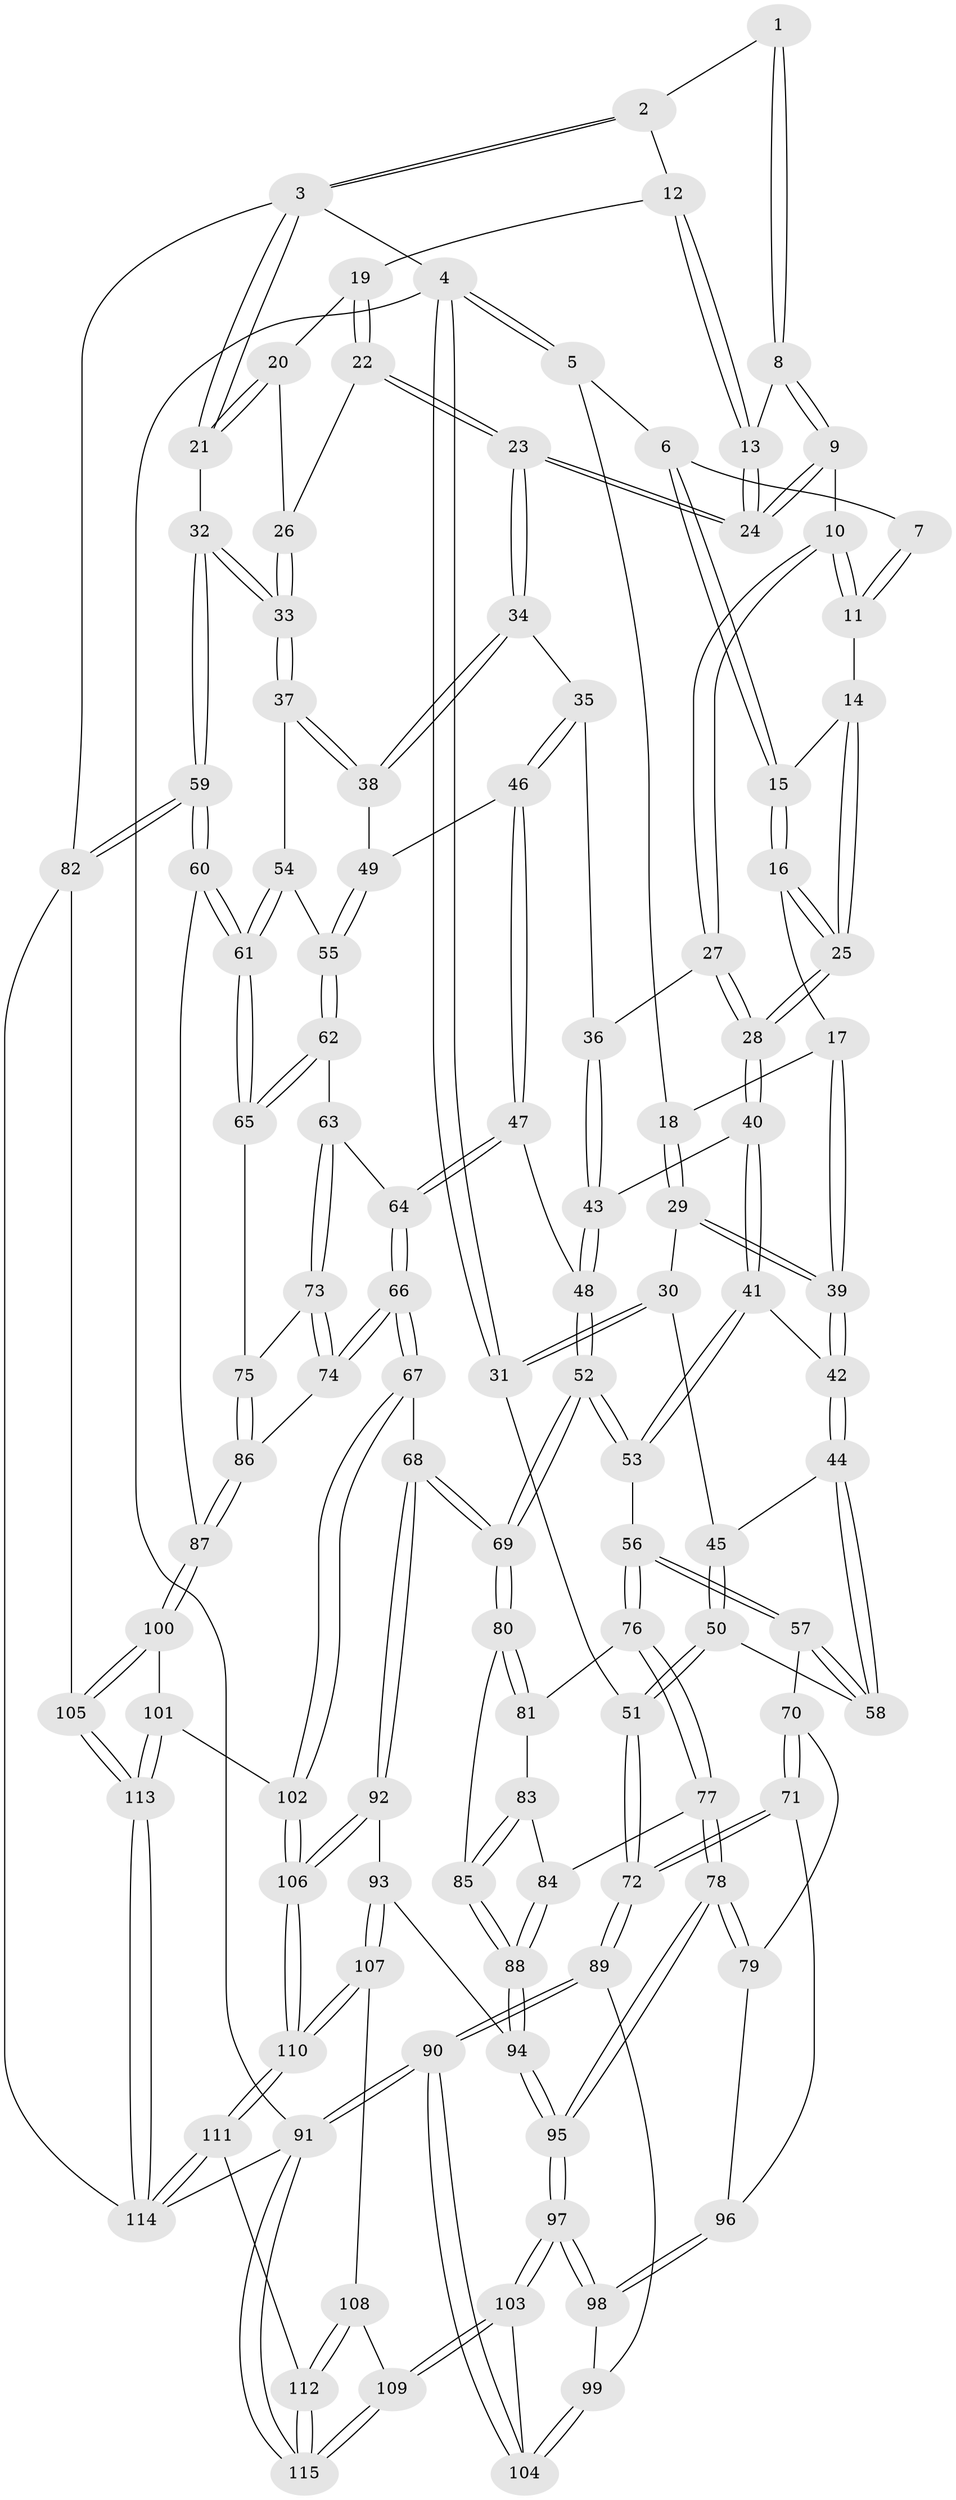// coarse degree distribution, {3: 0.11594202898550725, 5: 0.391304347826087, 6: 0.11594202898550725, 8: 0.014492753623188406, 4: 0.34782608695652173, 7: 0.014492753623188406}
// Generated by graph-tools (version 1.1) at 2025/52/02/27/25 19:52:39]
// undirected, 115 vertices, 284 edges
graph export_dot {
graph [start="1"]
  node [color=gray90,style=filled];
  1 [pos="+0.6108662296613621+0"];
  2 [pos="+0.7267771047177742+0"];
  3 [pos="+1+0"];
  4 [pos="+0+0"];
  5 [pos="+0.14211877827147198+0"];
  6 [pos="+0.4930506341204332+0"];
  7 [pos="+0.584719910283423+0"];
  8 [pos="+0.6796822509964112+0.059129299499806214"];
  9 [pos="+0.5862324616706327+0.1517012754511974"];
  10 [pos="+0.5758232436744682+0.15548818277017434"];
  11 [pos="+0.5660409807712766+0.1452151834192869"];
  12 [pos="+0.794827830876481+0.08947953301329142"];
  13 [pos="+0.7651860105671653+0.10263987988764485"];
  14 [pos="+0.5085923225729811+0.10560756692370578"];
  15 [pos="+0.4426352664417067+0.02385443705861422"];
  16 [pos="+0.30878504812460705+0.1372886317678094"];
  17 [pos="+0.2963929197016491+0.1350601911903122"];
  18 [pos="+0.2170060839376315+0.09804116346356571"];
  19 [pos="+0.8227207941999554+0.08605200532591219"];
  20 [pos="+0.8862273094027524+0.07536021615870565"];
  21 [pos="+1+0"];
  22 [pos="+0.833429073282271+0.2176895984099692"];
  23 [pos="+0.7562178286359965+0.24707339101622086"];
  24 [pos="+0.7470499038615982+0.21913491383326558"];
  25 [pos="+0.37847621779052515+0.21878994107407373"];
  26 [pos="+0.8673003196651746+0.20770588524847255"];
  27 [pos="+0.5608927790286873+0.20058041834593673"];
  28 [pos="+0.40373121483782765+0.26311289985368136"];
  29 [pos="+0.12106995559147694+0.16823872964914663"];
  30 [pos="+0+0.2099176594712485"];
  31 [pos="+0+0.20850699459603209"];
  32 [pos="+1+0.34433294992664215"];
  33 [pos="+1+0.34254025934542076"];
  34 [pos="+0.7518792410611983+0.27447101577701083"];
  35 [pos="+0.6847662483057524+0.3093635900051844"];
  36 [pos="+0.5972724790775025+0.27938582779765564"];
  37 [pos="+0.8816649450013221+0.3787659786178741"];
  38 [pos="+0.8393454180477238+0.3622881950290858"];
  39 [pos="+0.22447180529282892+0.3388145442786213"];
  40 [pos="+0.4036271157507539+0.2645090639993196"];
  41 [pos="+0.31335105258881985+0.3844717207734797"];
  42 [pos="+0.23054550981108812+0.377953393603089"];
  43 [pos="+0.5214545967997226+0.37936824763988736"];
  44 [pos="+0.20764326476645872+0.39194485996230843"];
  45 [pos="+0.14657305824247713+0.3658483395763799"];
  46 [pos="+0.6585273896366676+0.43862508382420234"];
  47 [pos="+0.6485333429116645+0.44760945719860906"];
  48 [pos="+0.5303745750132846+0.4479593094331373"];
  49 [pos="+0.7283489042394431+0.4389642850827218"];
  50 [pos="+0.007166180874523979+0.426493180172456"];
  51 [pos="+0+0.4081126089649914"];
  52 [pos="+0.44551514078022464+0.5439457730151107"];
  53 [pos="+0.4021258120126586+0.5126031214539603"];
  54 [pos="+0.8592062385257202+0.4373285583737791"];
  55 [pos="+0.7906314709375721+0.5092638435986371"];
  56 [pos="+0.21476498645908063+0.5485755274985477"];
  57 [pos="+0.165550774254731+0.5179867680335812"];
  58 [pos="+0.16554777356310083+0.48839815223078437"];
  59 [pos="+1+0.678758360980082"];
  60 [pos="+0.9031850539647598+0.5992067976655614"];
  61 [pos="+0.8992655397043071+0.5973913850227456"];
  62 [pos="+0.7874690299105566+0.5300255867184955"];
  63 [pos="+0.7309914523967791+0.5561312499193836"];
  64 [pos="+0.6711897485541822+0.5133431002781386"];
  65 [pos="+0.8593476243951373+0.5921528374812152"];
  66 [pos="+0.5773316782993968+0.6643851979693467"];
  67 [pos="+0.5349799886922338+0.688385899277218"];
  68 [pos="+0.5025725033812264+0.6817093524498307"];
  69 [pos="+0.4495139701831984+0.5747778434831656"];
  70 [pos="+0.1647538451389648+0.5187590269692266"];
  71 [pos="+0+0.6064246325327363"];
  72 [pos="+0+0.5880278325039274"];
  73 [pos="+0.7270346993742958+0.5883402254123888"];
  74 [pos="+0.6881792981521385+0.6400766583040098"];
  75 [pos="+0.795182883083078+0.6343691468834358"];
  76 [pos="+0.23736143746929986+0.6033376316809838"];
  77 [pos="+0.1903926809086863+0.6617924434626558"];
  78 [pos="+0.15781304259142936+0.6819330913977425"];
  79 [pos="+0.14409633221278212+0.6717901258246401"];
  80 [pos="+0.3094891248627327+0.6290791075866158"];
  81 [pos="+0.2549536802373585+0.6161929413920103"];
  82 [pos="+1+0.7370284300922835"];
  83 [pos="+0.24794180571861107+0.6608914052866566"];
  84 [pos="+0.24370102426197082+0.6717218350800471"];
  85 [pos="+0.29472117992152275+0.6715936779916746"];
  86 [pos="+0.769644776457435+0.7004292096457352"];
  87 [pos="+0.7814356130436184+0.7427091615004296"];
  88 [pos="+0.27563763110554546+0.7630940200897964"];
  89 [pos="+0+0.6078372291404353"];
  90 [pos="+0+1"];
  91 [pos="+0+1"];
  92 [pos="+0.4614246855657723+0.7339194510702085"];
  93 [pos="+0.3011640763252994+0.7922656366422202"];
  94 [pos="+0.2759130081880379+0.7869116425118818"];
  95 [pos="+0.20574806649181562+0.80311692413267"];
  96 [pos="+0.0636555556556068+0.6671393222947855"];
  97 [pos="+0.15399799555758886+0.8529726511929687"];
  98 [pos="+0.0730238441045417+0.7344435266550737"];
  99 [pos="+0.022552694503777337+0.766956417543031"];
  100 [pos="+0.7840494987456716+0.766609753878598"];
  101 [pos="+0.6878697748128645+0.8396971707729972"];
  102 [pos="+0.6684728018668052+0.8236790880875702"];
  103 [pos="+0.14266408403285807+0.8712460161083547"];
  104 [pos="+0.07812866528249761+0.877219968625142"];
  105 [pos="+1+0.7989416299642155"];
  106 [pos="+0.4693206412975798+0.8971794599770616"];
  107 [pos="+0.3366008662057886+0.8922835828849819"];
  108 [pos="+0.3344945899044202+0.8997803197070104"];
  109 [pos="+0.21340662924424258+1"];
  110 [pos="+0.4683106807286886+0.9070315939627394"];
  111 [pos="+0.5556627519807514+1"];
  112 [pos="+0.49819626941258055+1"];
  113 [pos="+0.7051345350479679+1"];
  114 [pos="+0.6825664471350478+1"];
  115 [pos="+0.24388139181489085+1"];
  1 -- 2;
  1 -- 8;
  1 -- 8;
  2 -- 3;
  2 -- 3;
  2 -- 12;
  3 -- 4;
  3 -- 21;
  3 -- 21;
  3 -- 82;
  4 -- 5;
  4 -- 5;
  4 -- 31;
  4 -- 31;
  4 -- 91;
  5 -- 6;
  5 -- 18;
  6 -- 7;
  6 -- 15;
  6 -- 15;
  7 -- 11;
  7 -- 11;
  8 -- 9;
  8 -- 9;
  8 -- 13;
  9 -- 10;
  9 -- 24;
  9 -- 24;
  10 -- 11;
  10 -- 11;
  10 -- 27;
  10 -- 27;
  11 -- 14;
  12 -- 13;
  12 -- 13;
  12 -- 19;
  13 -- 24;
  13 -- 24;
  14 -- 15;
  14 -- 25;
  14 -- 25;
  15 -- 16;
  15 -- 16;
  16 -- 17;
  16 -- 25;
  16 -- 25;
  17 -- 18;
  17 -- 39;
  17 -- 39;
  18 -- 29;
  18 -- 29;
  19 -- 20;
  19 -- 22;
  19 -- 22;
  20 -- 21;
  20 -- 21;
  20 -- 26;
  21 -- 32;
  22 -- 23;
  22 -- 23;
  22 -- 26;
  23 -- 24;
  23 -- 24;
  23 -- 34;
  23 -- 34;
  25 -- 28;
  25 -- 28;
  26 -- 33;
  26 -- 33;
  27 -- 28;
  27 -- 28;
  27 -- 36;
  28 -- 40;
  28 -- 40;
  29 -- 30;
  29 -- 39;
  29 -- 39;
  30 -- 31;
  30 -- 31;
  30 -- 45;
  31 -- 51;
  32 -- 33;
  32 -- 33;
  32 -- 59;
  32 -- 59;
  33 -- 37;
  33 -- 37;
  34 -- 35;
  34 -- 38;
  34 -- 38;
  35 -- 36;
  35 -- 46;
  35 -- 46;
  36 -- 43;
  36 -- 43;
  37 -- 38;
  37 -- 38;
  37 -- 54;
  38 -- 49;
  39 -- 42;
  39 -- 42;
  40 -- 41;
  40 -- 41;
  40 -- 43;
  41 -- 42;
  41 -- 53;
  41 -- 53;
  42 -- 44;
  42 -- 44;
  43 -- 48;
  43 -- 48;
  44 -- 45;
  44 -- 58;
  44 -- 58;
  45 -- 50;
  45 -- 50;
  46 -- 47;
  46 -- 47;
  46 -- 49;
  47 -- 48;
  47 -- 64;
  47 -- 64;
  48 -- 52;
  48 -- 52;
  49 -- 55;
  49 -- 55;
  50 -- 51;
  50 -- 51;
  50 -- 58;
  51 -- 72;
  51 -- 72;
  52 -- 53;
  52 -- 53;
  52 -- 69;
  52 -- 69;
  53 -- 56;
  54 -- 55;
  54 -- 61;
  54 -- 61;
  55 -- 62;
  55 -- 62;
  56 -- 57;
  56 -- 57;
  56 -- 76;
  56 -- 76;
  57 -- 58;
  57 -- 58;
  57 -- 70;
  59 -- 60;
  59 -- 60;
  59 -- 82;
  59 -- 82;
  60 -- 61;
  60 -- 61;
  60 -- 87;
  61 -- 65;
  61 -- 65;
  62 -- 63;
  62 -- 65;
  62 -- 65;
  63 -- 64;
  63 -- 73;
  63 -- 73;
  64 -- 66;
  64 -- 66;
  65 -- 75;
  66 -- 67;
  66 -- 67;
  66 -- 74;
  66 -- 74;
  67 -- 68;
  67 -- 102;
  67 -- 102;
  68 -- 69;
  68 -- 69;
  68 -- 92;
  68 -- 92;
  69 -- 80;
  69 -- 80;
  70 -- 71;
  70 -- 71;
  70 -- 79;
  71 -- 72;
  71 -- 72;
  71 -- 96;
  72 -- 89;
  72 -- 89;
  73 -- 74;
  73 -- 74;
  73 -- 75;
  74 -- 86;
  75 -- 86;
  75 -- 86;
  76 -- 77;
  76 -- 77;
  76 -- 81;
  77 -- 78;
  77 -- 78;
  77 -- 84;
  78 -- 79;
  78 -- 79;
  78 -- 95;
  78 -- 95;
  79 -- 96;
  80 -- 81;
  80 -- 81;
  80 -- 85;
  81 -- 83;
  82 -- 105;
  82 -- 114;
  83 -- 84;
  83 -- 85;
  83 -- 85;
  84 -- 88;
  84 -- 88;
  85 -- 88;
  85 -- 88;
  86 -- 87;
  86 -- 87;
  87 -- 100;
  87 -- 100;
  88 -- 94;
  88 -- 94;
  89 -- 90;
  89 -- 90;
  89 -- 99;
  90 -- 91;
  90 -- 91;
  90 -- 104;
  90 -- 104;
  91 -- 115;
  91 -- 115;
  91 -- 114;
  92 -- 93;
  92 -- 106;
  92 -- 106;
  93 -- 94;
  93 -- 107;
  93 -- 107;
  94 -- 95;
  94 -- 95;
  95 -- 97;
  95 -- 97;
  96 -- 98;
  96 -- 98;
  97 -- 98;
  97 -- 98;
  97 -- 103;
  97 -- 103;
  98 -- 99;
  99 -- 104;
  99 -- 104;
  100 -- 101;
  100 -- 105;
  100 -- 105;
  101 -- 102;
  101 -- 113;
  101 -- 113;
  102 -- 106;
  102 -- 106;
  103 -- 104;
  103 -- 109;
  103 -- 109;
  105 -- 113;
  105 -- 113;
  106 -- 110;
  106 -- 110;
  107 -- 108;
  107 -- 110;
  107 -- 110;
  108 -- 109;
  108 -- 112;
  108 -- 112;
  109 -- 115;
  109 -- 115;
  110 -- 111;
  110 -- 111;
  111 -- 112;
  111 -- 114;
  111 -- 114;
  112 -- 115;
  112 -- 115;
  113 -- 114;
  113 -- 114;
}
